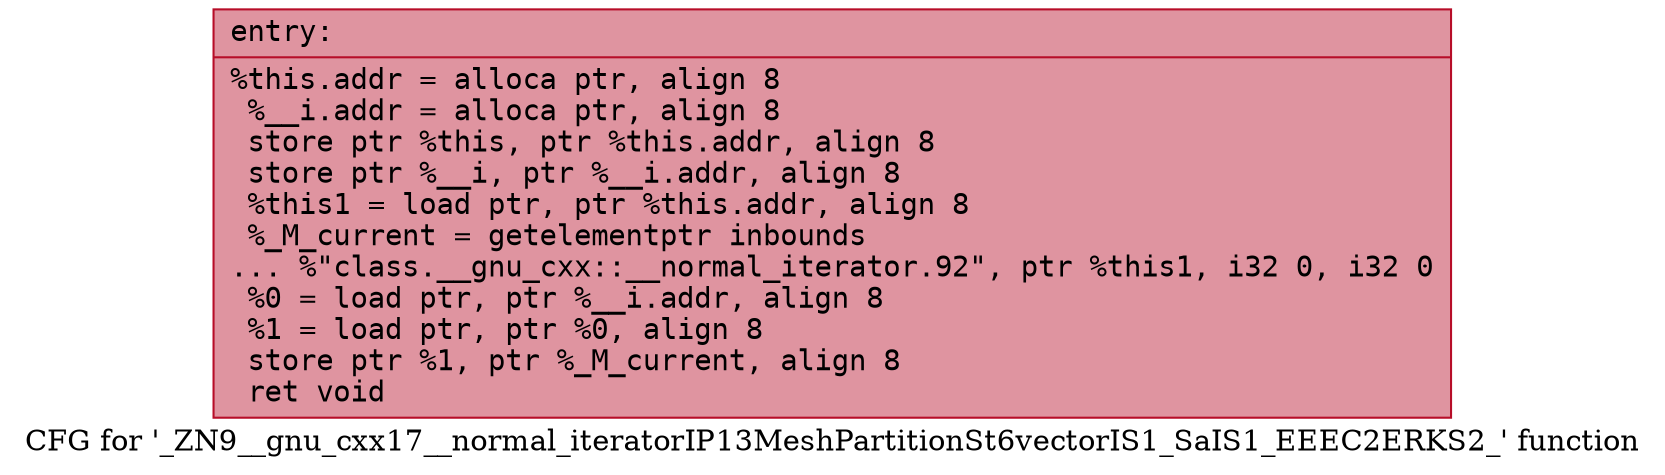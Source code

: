 digraph "CFG for '_ZN9__gnu_cxx17__normal_iteratorIP13MeshPartitionSt6vectorIS1_SaIS1_EEEC2ERKS2_' function" {
	label="CFG for '_ZN9__gnu_cxx17__normal_iteratorIP13MeshPartitionSt6vectorIS1_SaIS1_EEEC2ERKS2_' function";

	Node0x55dab483ff60 [shape=record,color="#b70d28ff", style=filled, fillcolor="#b70d2870" fontname="Courier",label="{entry:\l|  %this.addr = alloca ptr, align 8\l  %__i.addr = alloca ptr, align 8\l  store ptr %this, ptr %this.addr, align 8\l  store ptr %__i, ptr %__i.addr, align 8\l  %this1 = load ptr, ptr %this.addr, align 8\l  %_M_current = getelementptr inbounds\l... %\"class.__gnu_cxx::__normal_iterator.92\", ptr %this1, i32 0, i32 0\l  %0 = load ptr, ptr %__i.addr, align 8\l  %1 = load ptr, ptr %0, align 8\l  store ptr %1, ptr %_M_current, align 8\l  ret void\l}"];
}
